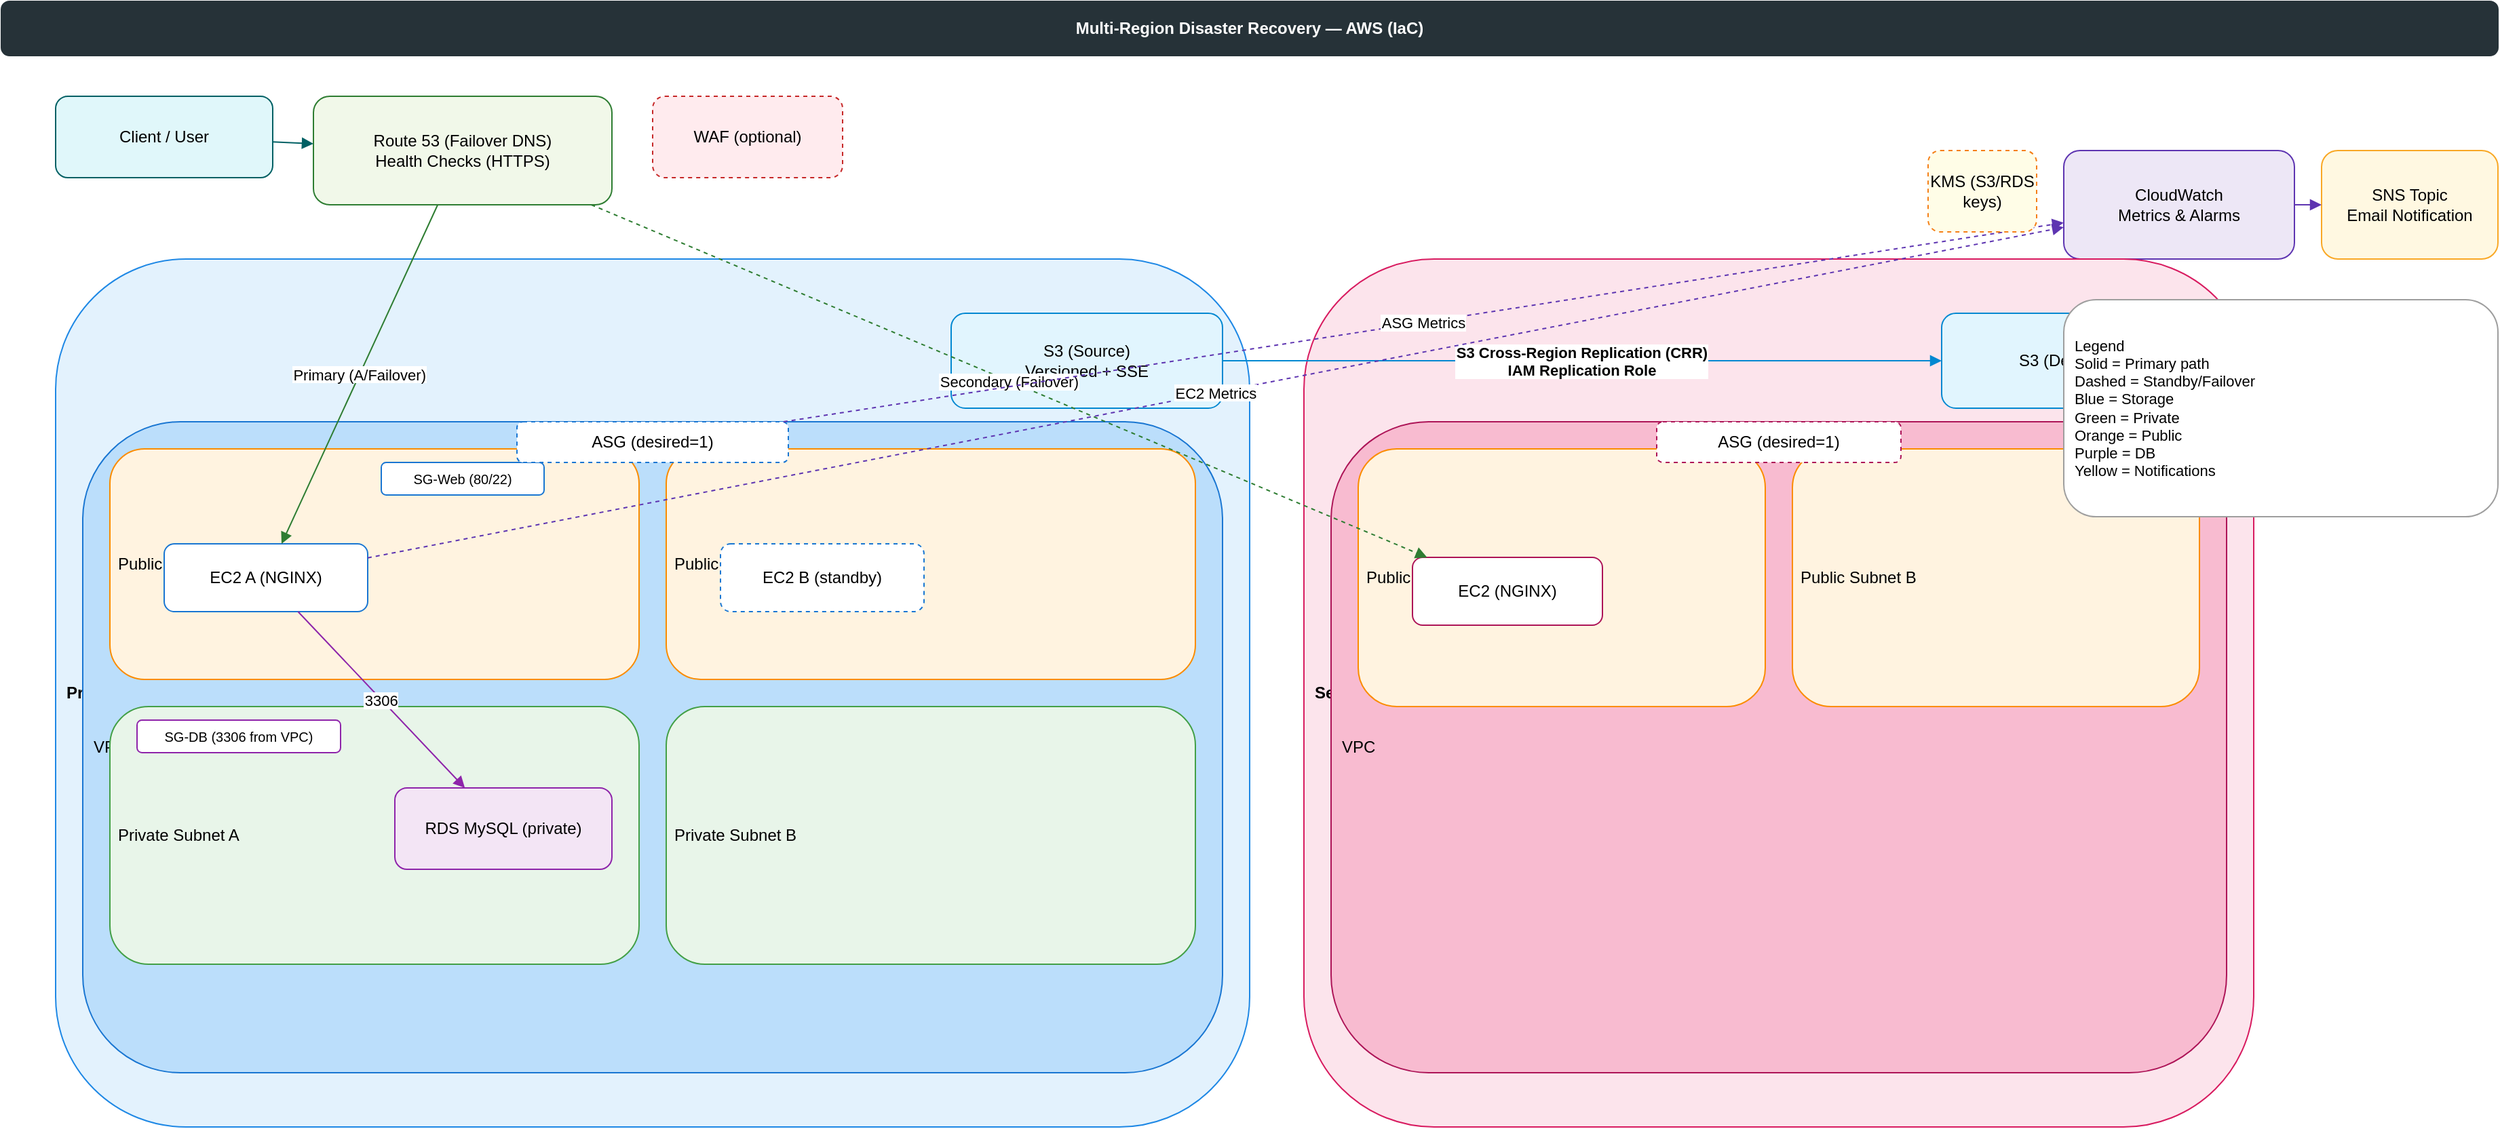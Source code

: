 <mxfile version="22.0.0">
  <diagram id="dr-arch-pro" name="Multi-Region DR - Professional">
    <mxGraphModel dx="1600" dy="900" grid="1" gridSize="10" guides="1" tooltips="1" connect="1" arrows="1" fold="1" page="1" pageScale="1" pageWidth="1920" pageHeight="1080" math="0" shadow="0">
      <root>
        <mxCell id="0"/>
        <mxCell id="1" parent="0"/>

        <!-- Header -->
        <mxCell id="hdr" value="Multi-Region Disaster Recovery — AWS (IaC)" style="rounded=1;whiteSpace=wrap;html=1;fillColor=#263238;fontColor=#FFFFFF;strokeColor=#263238;fontStyle=1;align=center;verticalAlign=middle;" vertex="1" parent="1">
          <mxGeometry x="40" y="10" width="1840" height="40" as="geometry"/>
        </mxCell>

        <!-- Client / Internet -->
        <mxCell id="client" value="Client / User" style="rounded=1;whiteSpace=wrap;html=1;fillColor=#E0F7FA;strokeColor=#006064;align=center;" vertex="1" parent="1">
          <mxGeometry x="80" y="80" width="160" height="60" as="geometry"/>
        </mxCell>
        <mxCell id="internet" value="Route 53 (Failover DNS)&#xa;Health Checks (HTTPS)" style="rounded=1;whiteSpace=wrap;html=1;fillColor=#F1F8E9;strokeColor=#2E7D32;align=center;" vertex="1" parent="1">
          <mxGeometry x="270" y="80" width="220" height="80" as="geometry"/>
        </mxCell>
        <mxCell id="edge_client_dns" style="endArrow=block;endFill=1;strokeColor=#006064;" edge="1" parent="1" source="client" target="internet">
          <mxGeometry relative="1" as="geometry"/>
        </mxCell>

        <!-- Observability / Notifications -->
        <mxCell id="cw" value="CloudWatch&#xa;Metrics &amp; Alarms" style="rounded=1;whiteSpace=wrap;html=1;fillColor=#EDE7F6;strokeColor=#5E35B1;align=center;" vertex="1" parent="1">
          <mxGeometry x="1560" y="120" width="170" height="80" as="geometry"/>
        </mxCell>
        <mxCell id="sns" value="SNS Topic&#xa;Email Notification" style="rounded=1;whiteSpace=wrap;html=1;fillColor=#FFF8E1;strokeColor=#F9A825;align=center;" vertex="1" parent="1">
          <mxGeometry x="1750" y="120" width="130" height="80" as="geometry"/>
        </mxCell>
        <mxCell id="edge_cw_sns" style="endArrow=block;endFill=1;strokeColor=#5E35B1;" edge="1" parent="1" source="cw" target="sns">
          <mxGeometry relative="1" as="geometry"/>
        </mxCell>

        <!-- Primary Region -->
        <mxCell id="regionA" value="Primary Region — ca-central-1" style="rounded=1;whiteSpace=wrap;html=1;fillColor=#E3F2FD;strokeColor=#1E88E5;fontStyle=1;align=left;spacing=8;" vertex="1" parent="1">
          <mxGeometry x="80" y="200" width="880" height="640" as="geometry"/>
        </mxCell>

          <!-- S3 Source (regional, outside VPC) -->
          <mxCell id="s3_src" value="S3 (Source)&#xa;Versioned + SSE" style="rounded=1;whiteSpace=wrap;html=1;fillColor=#E1F5FE;strokeColor=#0288D1;align=center;" vertex="1" parent="regionA">
            <mxGeometry x="660" y="40" width="200" height="70" as="geometry"/>
          </mxCell>

          <!-- VPC -->
          <mxCell id="vpcA" value="VPC (10.31.0.0/16)" style="rounded=1;whiteSpace=wrap;html=1;fillColor=#BBDEFB;strokeColor=#1976D2;align=left;spacing=8;" vertex="1" parent="regionA">
            <mxGeometry x="20" y="120" width="840" height="480" as="geometry"/>
          </mxCell>

          <!-- Public Subnets -->
          <mxCell id="pubA1" value="Public Subnet A" style="rounded=1;whiteSpace=wrap;html=1;fillColor=#FFF3E0;strokeColor=#FB8C00;align=left;spacing=6;" vertex="1" parent="vpcA">
            <mxGeometry x="20" y="20" width="390" height="170" as="geometry"/>
          </mxCell>
          <mxCell id="pubA2" value="Public Subnet B" style="rounded=1;whiteSpace=wrap;html=1;fillColor=#FFF3E0;strokeColor=#FB8C00;align=left;spacing=6;" vertex="1" parent="vpcA">
            <mxGeometry x="430" y="20" width="390" height="170" as="geometry"/>
          </mxCell>

          <!-- Private Subnets -->
          <mxCell id="privA1" value="Private Subnet A" style="rounded=1;whiteSpace=wrap;html=1;fillColor=#E8F5E9;strokeColor=#43A047;align=left;spacing=6;" vertex="1" parent="vpcA">
            <mxGeometry x="20" y="210" width="390" height="190" as="geometry"/>
          </mxCell>
          <mxCell id="privA2" value="Private Subnet B" style="rounded=1;whiteSpace=wrap;html=1;fillColor=#E8F5E9;strokeColor=#43A047;align=left;spacing=6;" vertex="1" parent="vpcA">
            <mxGeometry x="430" y="210" width="390" height="190" as="geometry"/>
          </mxCell>

          <!-- ASG + EC2 in Public Subnets -->
          <mxCell id="asgA" value="ASG (desired=1)" style="rounded=1;whiteSpace=wrap;html=1;dashed=1;strokeColor=#1976D2;align=center;" vertex="1" parent="vpcA">
            <mxGeometry x="320" y="0" width="200" height="30" as="geometry"/>
          </mxCell>
          <mxCell id="ec2A1" value="EC2 A (NGINX)" style="rounded=1;whiteSpace=wrap;html=1;strokeColor=#1976D2;align=center;" vertex="1" parent="pubA1">
            <mxGeometry x="40" y="70" width="150" height="50" as="geometry"/>
          </mxCell>
          <mxCell id="ec2A2" value="EC2 B (standby)" style="rounded=1;whiteSpace=wrap;html=1;strokeColor=#1976D2;align=center;dashed=1;" vertex="1" parent="pubA2">
            <mxGeometry x="40" y="70" width="150" height="50" as="geometry"/>
          </mxCell>

          <!-- RDS in Private -->
          <mxCell id="rdsA" value="RDS MySQL (private)" style="rounded=1;whiteSpace=wrap;html=1;fillColor=#F3E5F5;strokeColor=#8E24AA;align=center;" vertex="1" parent="privA1">
            <mxGeometry x="210" y="60" width="160" height="60" as="geometry"/>
          </mxCell>

          <!-- SG badges -->
          <mxCell id="sgWebA" value="SG-Web (80/22)" style="rounded=1;whiteSpace=wrap;html=1;fillColor=#FFFFFF;strokeColor=#1976D2;align=center;fontSize=10;" vertex="1" parent="pubA1">
            <mxGeometry x="200" y="10" width="120" height="24" as="geometry"/>
          </mxCell>
          <mxCell id="sgDbA" value="SG-DB (3306 from VPC)" style="rounded=1;whiteSpace=wrap;html=1;fillColor=#FFFFFF;strokeColor=#8E24AA;align=center;fontSize=10;" vertex="1" parent="privA1">
            <mxGeometry x="20" y="10" width="150" height="24" as="geometry"/>
          </mxCell>

        <!-- Secondary Region -->
        <mxCell id="regionB" value="Secondary Region — us-east-1" style="rounded=1;whiteSpace=wrap;html=1;fillColor=#FCE4EC;strokeColor=#D81B60;fontStyle=1;align=left;spacing=8;" vertex="1" parent="1">
          <mxGeometry x="1000" y="200" width="700" height="640" as="geometry"/>
        </mxCell>

          <!-- S3 Destination (regional) -->
          <mxCell id="s3_dst" value="S3 (Destination)" style="rounded=1;whiteSpace=wrap;html=1;fillColor=#E1F5FE;strokeColor=#0288D1;align=center;" vertex="1" parent="regionB">
            <mxGeometry x="470" y="40" width="200" height="70" as="geometry"/>
          </mxCell>

          <!-- VPC -->
          <mxCell id="vpcB" value="VPC" style="rounded=1;whiteSpace=wrap;html=1;fillColor=#F8BBD0;strokeColor=#AD1457;align=left;spacing=8;" vertex="1" parent="regionB">
            <mxGeometry x="20" y="120" width="660" height="480" as="geometry"/>
          </mxCell>

          <!-- Public Subnets -->
          <mxCell id="pubB1" value="Public Subnet A" style="rounded=1;whiteSpace=wrap;html=1;fillColor=#FFF3E0;strokeColor=#FB8C00;align=left;spacing=6;" vertex="1" parent="vpcB">
            <mxGeometry x="20" y="20" width="300" height="190" as="geometry"/>
          </mxCell>
          <mxCell id="pubB2" value="Public Subnet B" style="rounded=1;whiteSpace=wrap;html=1;fillColor=#FFF3E0;strokeColor=#FB8C00;align=left;spacing=6;" vertex="1" parent="vpcB">
            <mxGeometry x="340" y="20" width="300" height="190" as="geometry"/>
          </mxCell>

          <!-- ASG + EC2 -->
          <mxCell id="asgB" value="ASG (desired=1)" style="rounded=1;whiteSpace=wrap;html=1;dashed=1;strokeColor=#AD1457;align=center;" vertex="1" parent="vpcB">
            <mxGeometry x="240" y="0" width="180" height="30" as="geometry"/>
          </mxCell>
          <mxCell id="ec2B1" value="EC2 (NGINX)" style="rounded=1;whiteSpace=wrap;html=1;strokeColor=#AD1457;align=center;" vertex="1" parent="pubB1">
            <mxGeometry x="40" y="80" width="140" height="50" as="geometry"/>
          </mxCell>

        <!-- CRR Edge (S3 Source → Destination) with Role -->
        <mxCell id="crr" value="S3 Cross-Region Replication (CRR)&#xa;IAM Replication Role" style="endArrow=block;endFill=1;strokeColor=#0288D1;fontStyle=1;" edge="1" parent="1" source="s3_src" target="s3_dst">
          <mxGeometry relative="1" as="geometry"/>
        </mxCell>

        <!-- Client to Regions via DNS -->
        <mxCell id="edge_dns_prim" value="Primary (A/Failover)" style="endArrow=block;endFill=1;strokeColor=#2E7D32;" edge="1" parent="1" source="internet" target="ec2A1">
          <mxGeometry relative="1" as="geometry"/>
        </mxCell>
        <mxCell id="edge_dns_sec" value="Secondary (Failover)" style="endArrow=block;endFill=1;dashed=1;strokeColor=#2E7D32;" edge="1" parent="1" source="internet" target="ec2B1">
          <mxGeometry relative="1" as="geometry"/>
        </mxCell>

        <!-- App → DB connectivity -->
        <mxCell id="edge_app_db" value="3306" style="endArrow=block;endFill=1;strokeColor=#8E24AA;" edge="1" parent="1" source="ec2A1" target="rdsA">
          <mxGeometry relative="1" as="geometry"/>
        </mxCell>

        <!-- Metrics to CloudWatch -->
        <mxCell id="edge_metrics_asgA" value="ASG Metrics" style="endArrow=block;endFill=1;strokeColor=#5E35B1;dashed=1;" edge="1" parent="1" source="asgA" target="cw">
          <mxGeometry relative="1" as="geometry"/>
        </mxCell>
        <mxCell id="edge_metrics_ec2A" value="EC2 Metrics" style="endArrow=block;endFill=1;strokeColor=#5E35B1;dashed=1;" edge="1" parent="1" source="ec2A1" target="cw">
          <mxGeometry relative="1" as="geometry"/>
        </mxCell>

        <!-- Legend -->
        <mxCell id="legend" value="Legend&#xa;Solid = Primary path&#xa;Dashed = Standby/Failover&#xa;Blue = Storage&#xa;Green = Private&#xa;Orange = Public&#xa;Purple = DB&#xa;Yellow = Notifications" style="rounded=1;whiteSpace=wrap;html=1;fillColor=#FFFFFF;strokeColor=#9E9E9E;align=left;spacing=8;fontSize=11;" vertex="1" parent="1">
          <mxGeometry x="1560" y="230" width="320" height="160" as="geometry"/>
        </mxCell>

        <!-- Optional components (dashed) -->
        <mxCell id="waf" value="WAF (optional)" style="rounded=1;whiteSpace=wrap;html=1;fillColor=#FFEBEE;strokeColor=#C62828;dashed=1;align=center;" vertex="1" parent="1">
          <mxGeometry x="520" y="80" width="140" height="60" as="geometry"/>
        </mxCell>
        <mxCell id="kms" value="KMS (S3/RDS keys)" style="rounded=1;whiteSpace=wrap;html=1;fillColor=#FFFDE7;strokeColor=#F57F17;dashed=1;align=center;" vertex="1" parent="1">
          <mxGeometry x="1460" y="120" width="80" height="60" as="geometry"/>
        </mxCell>

      </root>
    </mxGraphModel>
  </diagram>
</mxfile>
